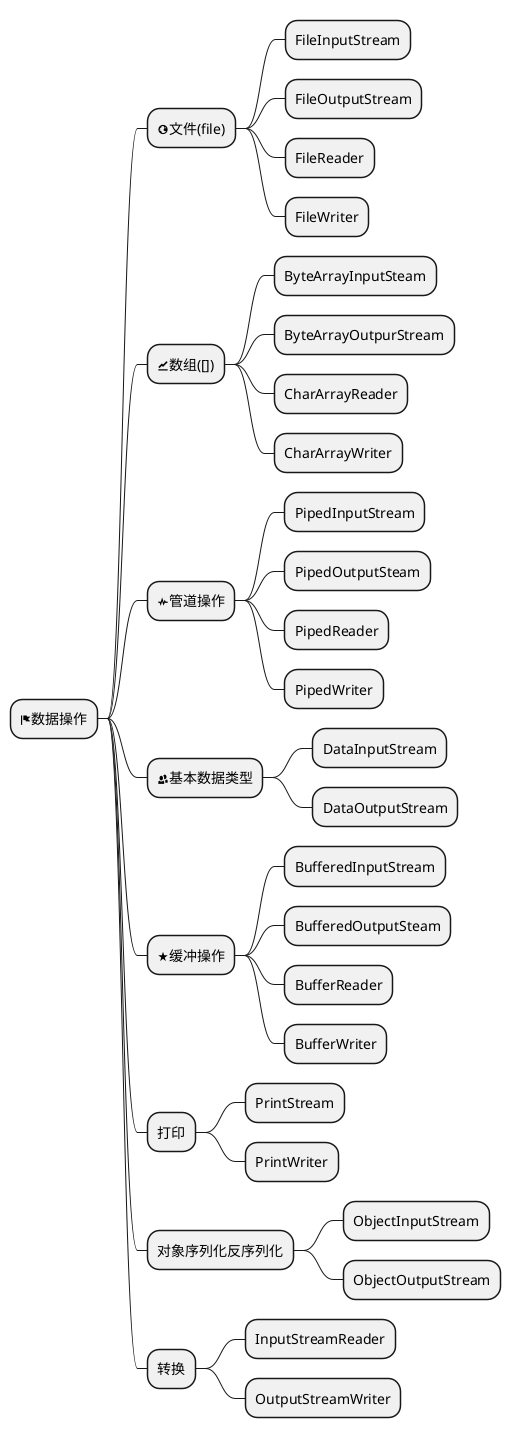 @startmindmap
'https://plantuml.com/mindmap-diagram

* <&flag>数据操作
** <&globe>文件(file)
*** FileInputStream
*** FileOutputStream
*** FileReader
*** FileWriter
** <&graph>数组([])
*** ByteArrayInputSteam
*** ByteArrayOutpurStream
*** CharArrayReader
*** CharArrayWriter
** <&pulse>管道操作
*** PipedInputStream
*** PipedOutputSteam
*** PipedReader
*** PipedWriter
** <&people>基本数据类型
*** DataInputStream
*** DataOutputStream
** <&star>缓冲操作
*** BufferedInputStream
*** BufferedOutputSteam
*** BufferReader
*** BufferWriter
** 打印
*** PrintStream
*** PrintWriter
** 对象序列化反序列化
*** ObjectInputStream
*** ObjectOutputStream
** 转换
*** InputStreamReader
*** OutputStreamWriter

@endmindmap
